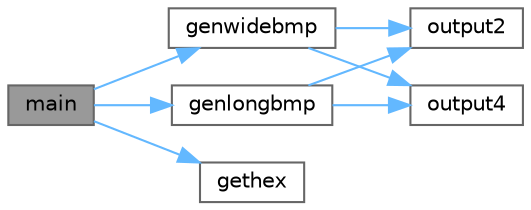 digraph "main"
{
 // LATEX_PDF_SIZE
  bgcolor="transparent";
  edge [fontname=Helvetica,fontsize=10,labelfontname=Helvetica,labelfontsize=10];
  node [fontname=Helvetica,fontsize=10,shape=box,height=0.2,width=0.4];
  rankdir="LR";
  Node1 [label="main",height=0.2,width=0.4,color="gray40", fillcolor="grey60", style="filled", fontcolor="black",tooltip="The main function."];
  Node1 -> Node2 [color="steelblue1",style="solid"];
  Node2 [label="genlongbmp",height=0.2,width=0.4,color="grey40", fillcolor="white", style="filled",URL="$unifontpic_8c.html#afd429d88175c59dae5c32e8c9aa7851d",tooltip="Generate the BMP output file in long format."];
  Node2 -> Node3 [color="steelblue1",style="solid"];
  Node3 [label="output2",height=0.2,width=0.4,color="grey40", fillcolor="white", style="filled",URL="$unifontpic_8c.html#af1fbb002e4787785de92e073ec46b787",tooltip="Output a 2-byte integer in little-endian order."];
  Node2 -> Node4 [color="steelblue1",style="solid"];
  Node4 [label="output4",height=0.2,width=0.4,color="grey40", fillcolor="white", style="filled",URL="$unifontpic_8c.html#ac186155c351c9c3fb9c43acffcbab710",tooltip="Output a 4-byte integer in little-endian order."];
  Node1 -> Node5 [color="steelblue1",style="solid"];
  Node5 [label="genwidebmp",height=0.2,width=0.4,color="grey40", fillcolor="white", style="filled",URL="$unifontpic_8c.html#a3931c7b44c00ffdb8925a3c837577677",tooltip="Generate the BMP output file in wide format."];
  Node5 -> Node3 [color="steelblue1",style="solid"];
  Node5 -> Node4 [color="steelblue1",style="solid"];
  Node1 -> Node6 [color="steelblue1",style="solid"];
  Node6 [label="gethex",height=0.2,width=0.4,color="grey40", fillcolor="white", style="filled",URL="$unifontpic_8c.html#a0a030f2857f0d855b7ab0ccd8e968f1f",tooltip="Read a Unifont .hex-format input file from stdin."];
}
